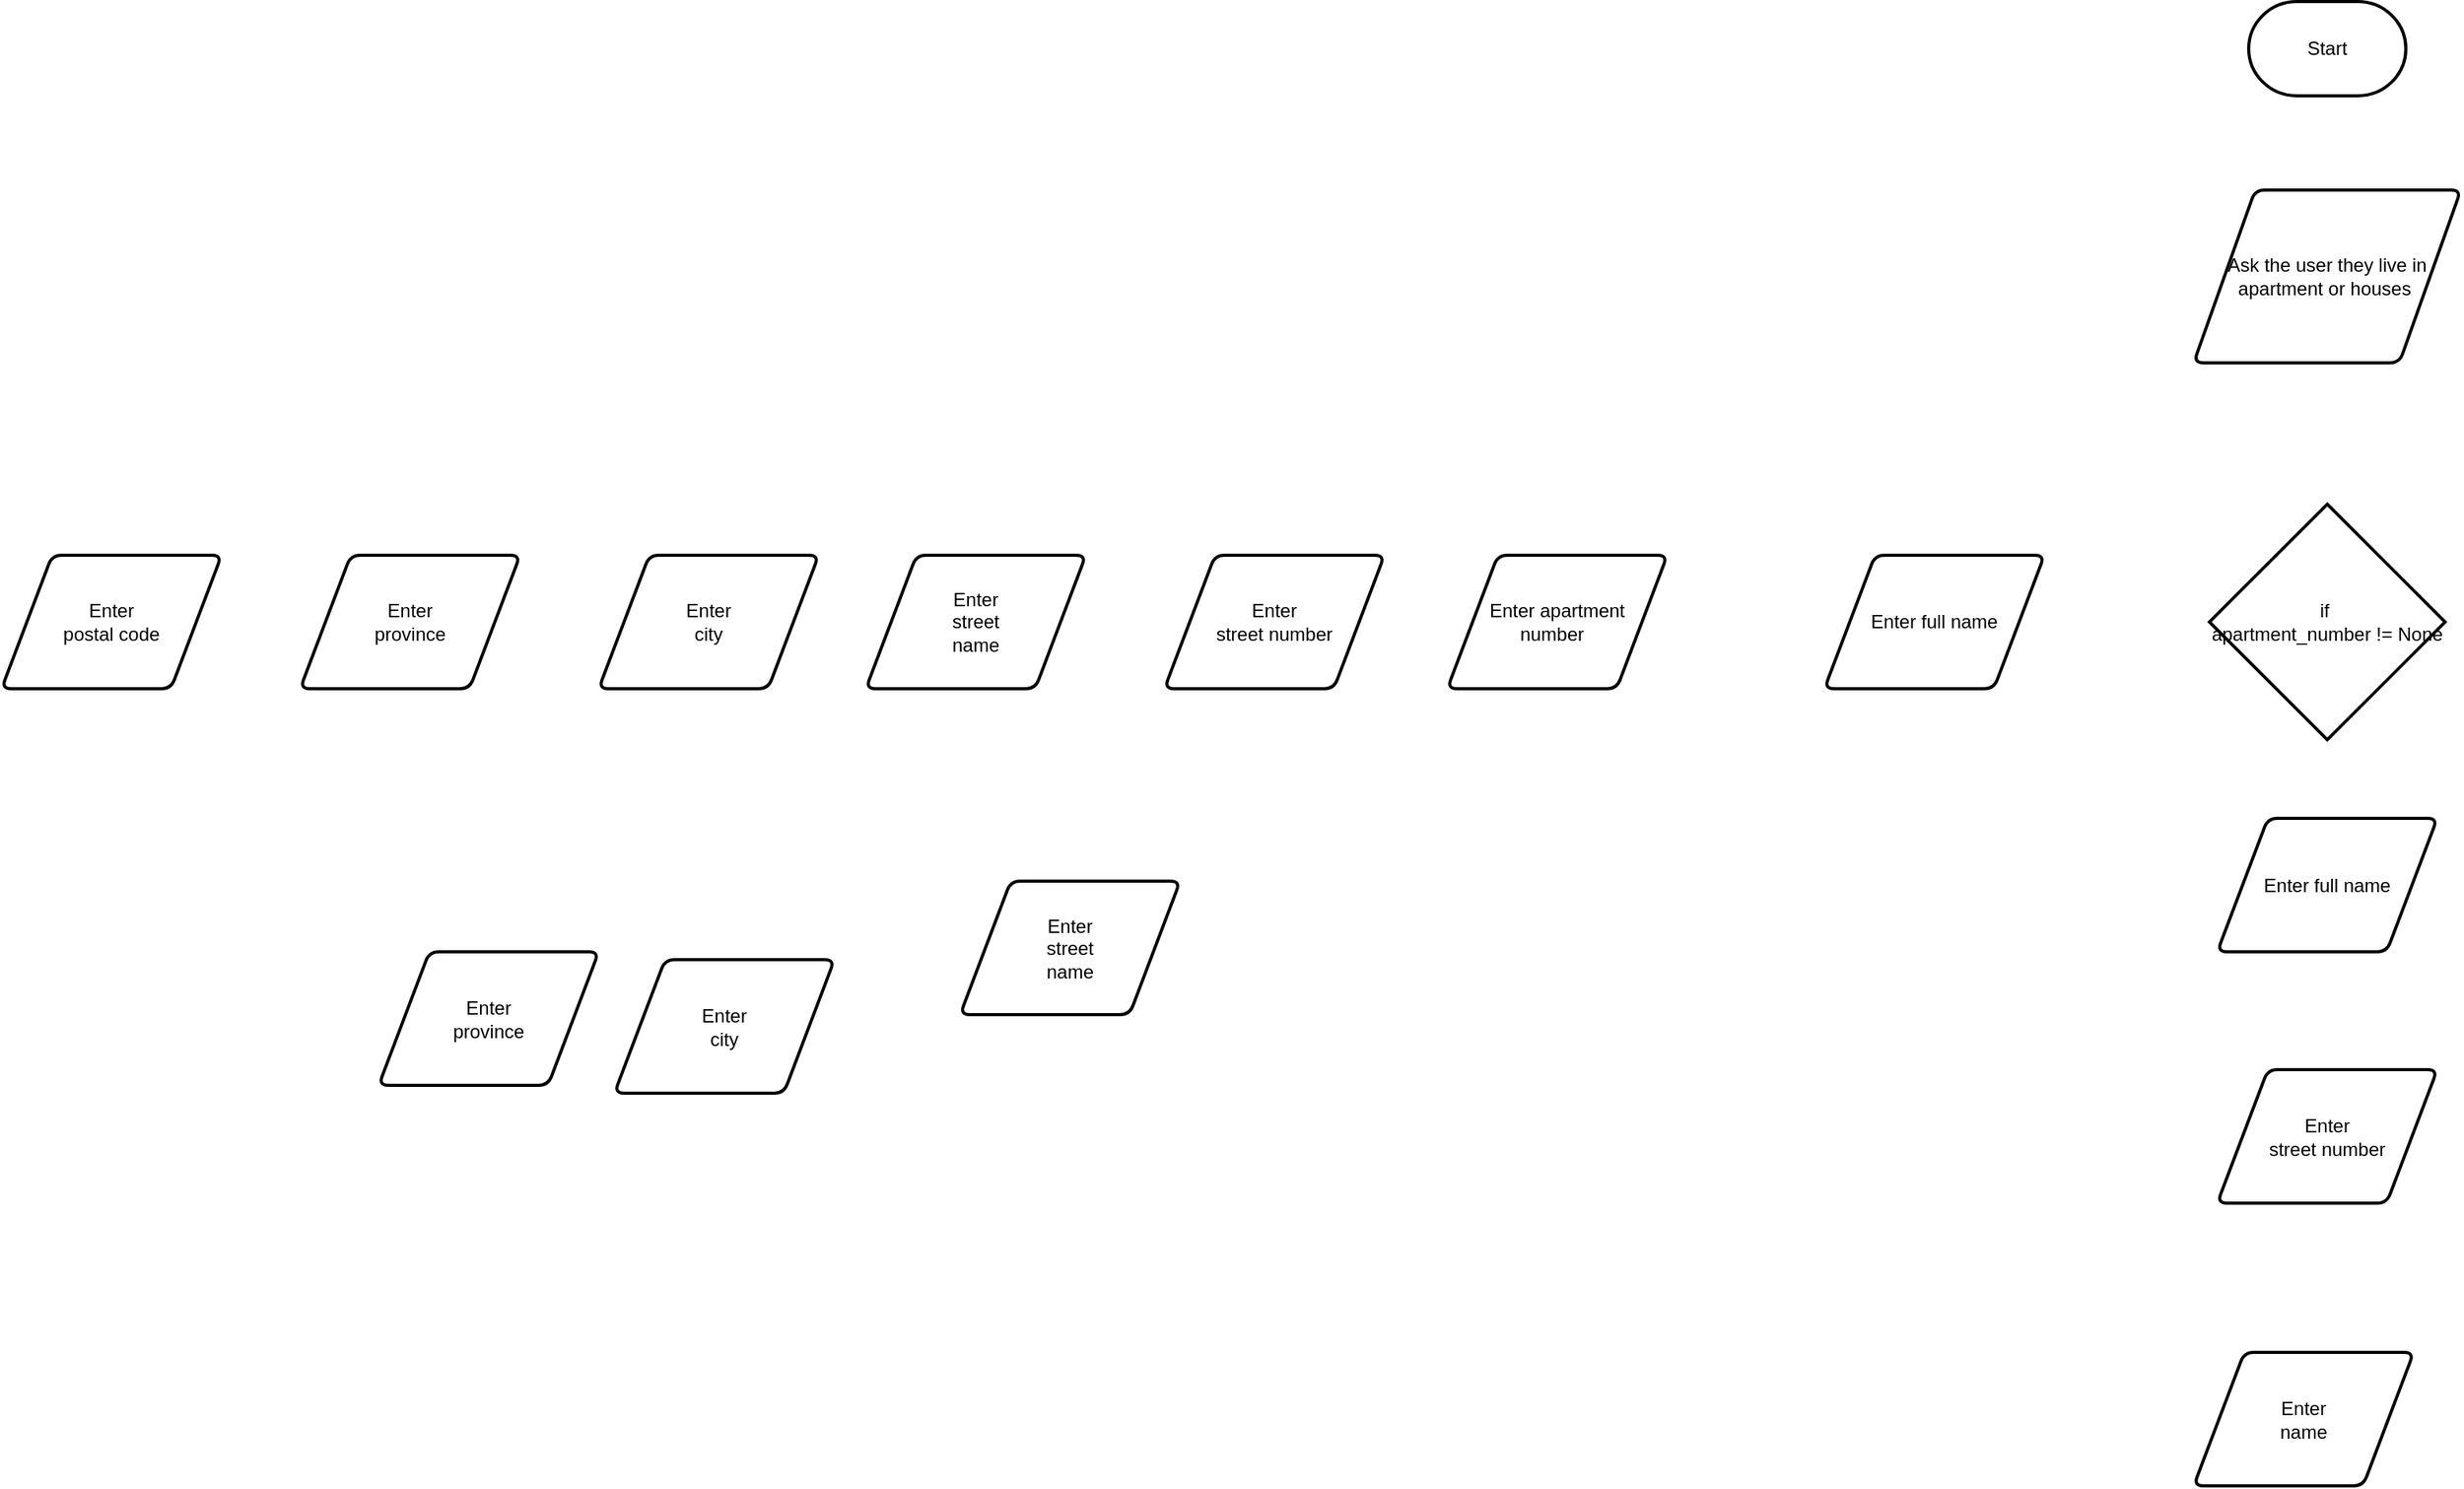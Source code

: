 <mxfile>
    <diagram id="-ZKOihPQWHoA3tNPGI94" name="Page-1">
        <mxGraphModel dx="2488" dy="561" grid="1" gridSize="10" guides="1" tooltips="1" connect="1" arrows="1" fold="1" page="1" pageScale="1" pageWidth="827" pageHeight="1169" math="0" shadow="0">
            <root>
                <mxCell id="0"/>
                <mxCell id="1" parent="0"/>
                <mxCell id="2" value="Start" style="strokeWidth=2;html=1;shape=mxgraph.flowchart.terminator;whiteSpace=wrap;" parent="1" vertex="1">
                    <mxGeometry x="430" y="70" width="100" height="60" as="geometry"/>
                </mxCell>
                <mxCell id="3" value="Ask the user they live in apartment or houses&amp;nbsp;" style="shape=parallelogram;html=1;strokeWidth=2;perimeter=parallelogramPerimeter;whiteSpace=wrap;rounded=1;arcSize=12;size=0.23;" parent="1" vertex="1">
                    <mxGeometry x="395" y="190" width="170" height="110" as="geometry"/>
                </mxCell>
                <mxCell id="4" value="if&amp;nbsp;&lt;br&gt;apartment_number != None" style="strokeWidth=2;html=1;shape=mxgraph.flowchart.decision;whiteSpace=wrap;" vertex="1" parent="1">
                    <mxGeometry x="405" y="390" width="150" height="150" as="geometry"/>
                </mxCell>
                <mxCell id="5" value="Enter full name" style="shape=parallelogram;html=1;strokeWidth=2;perimeter=parallelogramPerimeter;whiteSpace=wrap;rounded=1;arcSize=12;size=0.23;" vertex="1" parent="1">
                    <mxGeometry x="160" y="422.5" width="140" height="85" as="geometry"/>
                </mxCell>
                <mxCell id="6" value="Enter apartment &lt;br&gt;number&amp;nbsp;&amp;nbsp;" style="shape=parallelogram;html=1;strokeWidth=2;perimeter=parallelogramPerimeter;whiteSpace=wrap;rounded=1;arcSize=12;size=0.23;" vertex="1" parent="1">
                    <mxGeometry x="-80" y="422.5" width="140" height="85" as="geometry"/>
                </mxCell>
                <mxCell id="7" value="Enter&lt;br&gt;street number" style="shape=parallelogram;html=1;strokeWidth=2;perimeter=parallelogramPerimeter;whiteSpace=wrap;rounded=1;arcSize=12;size=0.23;" vertex="1" parent="1">
                    <mxGeometry x="-260" y="422.5" width="140" height="85" as="geometry"/>
                </mxCell>
                <mxCell id="8" value="Enter&lt;br&gt;street&lt;br&gt;name" style="shape=parallelogram;html=1;strokeWidth=2;perimeter=parallelogramPerimeter;whiteSpace=wrap;rounded=1;arcSize=12;size=0.23;" vertex="1" parent="1">
                    <mxGeometry x="-450" y="422.5" width="140" height="85" as="geometry"/>
                </mxCell>
                <mxCell id="9" value="Enter&lt;br&gt;city" style="shape=parallelogram;html=1;strokeWidth=2;perimeter=parallelogramPerimeter;whiteSpace=wrap;rounded=1;arcSize=12;size=0.23;" vertex="1" parent="1">
                    <mxGeometry x="-620" y="422.5" width="140" height="85" as="geometry"/>
                </mxCell>
                <mxCell id="10" value="Enter&lt;br&gt;province" style="shape=parallelogram;html=1;strokeWidth=2;perimeter=parallelogramPerimeter;whiteSpace=wrap;rounded=1;arcSize=12;size=0.23;" vertex="1" parent="1">
                    <mxGeometry x="-810" y="422.5" width="140" height="85" as="geometry"/>
                </mxCell>
                <mxCell id="11" value="Enter&lt;br&gt;postal code" style="shape=parallelogram;html=1;strokeWidth=2;perimeter=parallelogramPerimeter;whiteSpace=wrap;rounded=1;arcSize=12;size=0.23;" vertex="1" parent="1">
                    <mxGeometry x="-1000" y="422.5" width="140" height="85" as="geometry"/>
                </mxCell>
                <mxCell id="12" value="Enter full name" style="shape=parallelogram;html=1;strokeWidth=2;perimeter=parallelogramPerimeter;whiteSpace=wrap;rounded=1;arcSize=12;size=0.23;" vertex="1" parent="1">
                    <mxGeometry x="410" y="590" width="140" height="85" as="geometry"/>
                </mxCell>
                <mxCell id="13" value="Enter&lt;br&gt;street number" style="shape=parallelogram;html=1;strokeWidth=2;perimeter=parallelogramPerimeter;whiteSpace=wrap;rounded=1;arcSize=12;size=0.23;" vertex="1" parent="1">
                    <mxGeometry x="410" y="750" width="140" height="85" as="geometry"/>
                </mxCell>
                <mxCell id="14" value="Enter&lt;br&gt;name" style="shape=parallelogram;html=1;strokeWidth=2;perimeter=parallelogramPerimeter;whiteSpace=wrap;rounded=1;arcSize=12;size=0.23;" vertex="1" parent="1">
                    <mxGeometry x="395" y="930" width="140" height="85" as="geometry"/>
                </mxCell>
                <mxCell id="15" value="Enter&lt;br&gt;city" style="shape=parallelogram;html=1;strokeWidth=2;perimeter=parallelogramPerimeter;whiteSpace=wrap;rounded=1;arcSize=12;size=0.23;" vertex="1" parent="1">
                    <mxGeometry x="-610" y="680" width="140" height="85" as="geometry"/>
                </mxCell>
                <mxCell id="16" value="Enter&lt;br&gt;province" style="shape=parallelogram;html=1;strokeWidth=2;perimeter=parallelogramPerimeter;whiteSpace=wrap;rounded=1;arcSize=12;size=0.23;" vertex="1" parent="1">
                    <mxGeometry x="-760" y="675" width="140" height="85" as="geometry"/>
                </mxCell>
                <mxCell id="18" value="Enter&lt;br&gt;street&lt;br&gt;name" style="shape=parallelogram;html=1;strokeWidth=2;perimeter=parallelogramPerimeter;whiteSpace=wrap;rounded=1;arcSize=12;size=0.23;" vertex="1" parent="1">
                    <mxGeometry x="-390" y="630" width="140" height="85" as="geometry"/>
                </mxCell>
            </root>
        </mxGraphModel>
    </diagram>
</mxfile>